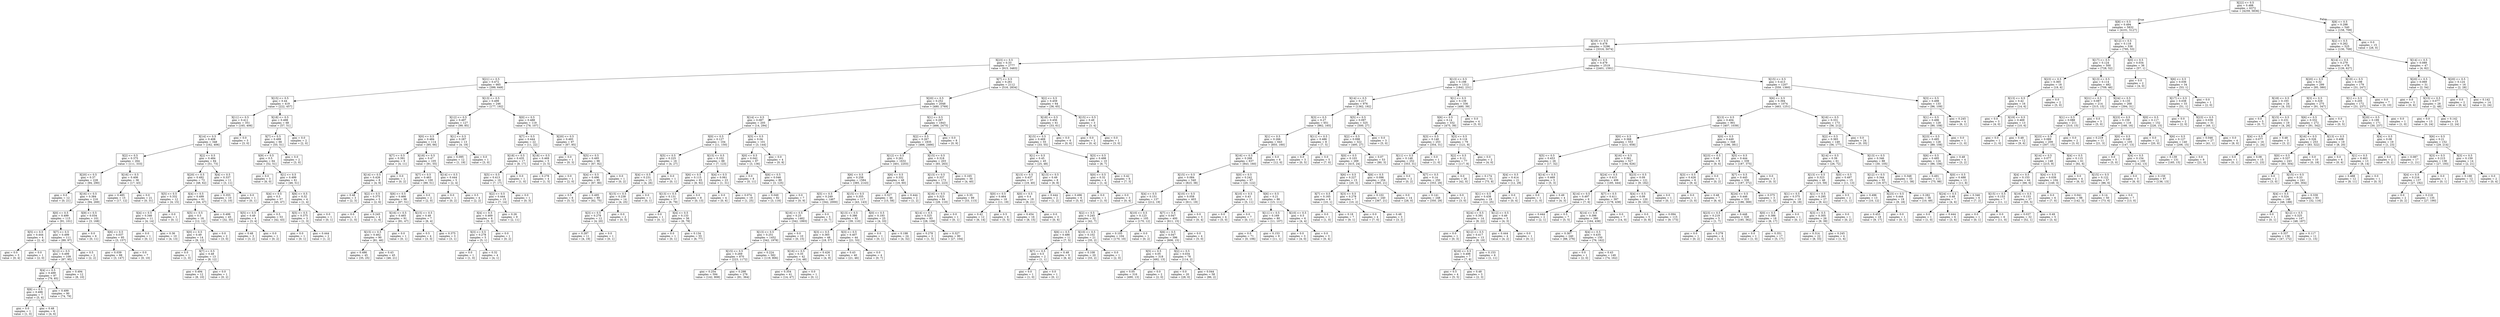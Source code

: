 digraph Tree {
node [shape=box] ;
0 [label="X[22] <= 0.5\ngini = 0.488\nsamples = 6372\nvalue = [4259, 5836]"] ;
1 [label="X[8] <= 0.5\ngini = 0.494\nsamples = 5832\nvalue = [4101, 5127]"] ;
0 -> 1 [labeldistance=2.5, labelangle=45, headlabel="True"] ;
2 [label="X[19] <= 0.5\ngini = 0.478\nsamples = 5296\nvalue = [3316, 5074]"] ;
1 -> 2 ;
3 [label="X[23] <= 0.5\ngini = 0.33\nsamples = 2777\nvalue = [915, 3483]"] ;
2 -> 3 ;
4 [label="X[21] <= 0.5\ngini = 0.472\nsamples = 665\nvalue = [399, 649]"] ;
3 -> 4 ;
5 [label="X[15] <= 0.5\ngini = 0.44\nsamples = 419\nvalue = [222, 457]"] ;
4 -> 5 ;
6 [label="X[11] <= 0.5\ngini = 0.411\nsamples = 351\nvalue = [165, 406]"] ;
5 -> 6 ;
7 [label="X[14] <= 0.5\ngini = 0.408\nsamples = 348\nvalue = [162, 406]"] ;
6 -> 7 ;
8 [label="X[2] <= 0.5\ngini = 0.375\nsamples = 264\nvalue = [111, 333]"] ;
7 -> 8 ;
9 [label="X[20] <= 0.5\ngini = 0.37\nsamples = 228\nvalue = [94, 290]"] ;
8 -> 9 ;
10 [label="gini = 0.0\nsamples = 12\nvalue = [0, 21]"] ;
9 -> 10 ;
11 [label="X[16] <= 0.5\ngini = 0.384\nsamples = 216\nvalue = [94, 269]"] ;
9 -> 11 ;
12 [label="X[0] <= 0.5\ngini = 0.499\nsamples = 115\nvalue = [91, 101]"] ;
11 -> 12 ;
13 [label="X[5] <= 0.5\ngini = 0.444\nsamples = 4\nvalue = [2, 4]"] ;
12 -> 13 ;
14 [label="gini = 0.0\nsamples = 3\nvalue = [0, 4]"] ;
13 -> 14 ;
15 [label="gini = 0.0\nsamples = 1\nvalue = [2, 0]"] ;
13 -> 15 ;
16 [label="X[7] <= 0.5\ngini = 0.499\nsamples = 111\nvalue = [89, 97]"] ;
12 -> 16 ;
17 [label="X[12] <= 0.5\ngini = 0.499\nsamples = 109\nvalue = [87, 95]"] ;
16 -> 17 ;
18 [label="X[4] <= 0.5\ngini = 0.499\nsamples = 97\nvalue = [79, 85]"] ;
17 -> 18 ;
19 [label="X[6] <= 0.5\ngini = 0.496\nsamples = 7\nvalue = [5, 6]"] ;
18 -> 19 ;
20 [label="gini = 0.0\nsamples = 1\nvalue = [1, 0]"] ;
19 -> 20 ;
21 [label="gini = 0.48\nsamples = 6\nvalue = [4, 6]"] ;
19 -> 21 ;
22 [label="gini = 0.499\nsamples = 90\nvalue = [74, 79]"] ;
18 -> 22 ;
23 [label="gini = 0.494\nsamples = 12\nvalue = [8, 10]"] ;
17 -> 23 ;
24 [label="gini = 0.5\nsamples = 2\nvalue = [2, 2]"] ;
16 -> 24 ;
25 [label="X[9] <= 0.5\ngini = 0.034\nsamples = 101\nvalue = [3, 168]"] ;
11 -> 25 ;
26 [label="gini = 0.0\nsamples = 6\nvalue = [0, 11]"] ;
25 -> 26 ;
27 [label="X[6] <= 0.5\ngini = 0.037\nsamples = 95\nvalue = [3, 157]"] ;
25 -> 27 ;
28 [label="gini = 0.039\nsamples = 88\nvalue = [3, 147]"] ;
27 -> 28 ;
29 [label="gini = 0.0\nsamples = 7\nvalue = [0, 10]"] ;
27 -> 29 ;
30 [label="X[16] <= 0.5\ngini = 0.406\nsamples = 36\nvalue = [17, 43]"] ;
8 -> 30 ;
31 [label="gini = 0.485\nsamples = 15\nvalue = [17, 12]"] ;
30 -> 31 ;
32 [label="gini = 0.0\nsamples = 21\nvalue = [0, 31]"] ;
30 -> 32 ;
33 [label="X[2] <= 0.5\ngini = 0.484\nsamples = 84\nvalue = [51, 73]"] ;
7 -> 33 ;
34 [label="X[20] <= 0.5\ngini = 0.492\nsamples = 73\nvalue = [48, 62]"] ;
33 -> 34 ;
35 [label="X[5] <= 0.5\ngini = 0.332\nsamples = 12\nvalue = [4, 15]"] ;
34 -> 35 ;
36 [label="X[4] <= 0.5\ngini = 0.346\nsamples = 11\nvalue = [4, 14]"] ;
35 -> 36 ;
37 [label="gini = 0.0\nsamples = 1\nvalue = [0, 1]"] ;
36 -> 37 ;
38 [label="gini = 0.36\nsamples = 10\nvalue = [4, 13]"] ;
36 -> 38 ;
39 [label="gini = 0.0\nsamples = 1\nvalue = [0, 1]"] ;
35 -> 39 ;
40 [label="X[4] <= 0.5\ngini = 0.499\nsamples = 61\nvalue = [44, 47]"] ;
34 -> 40 ;
41 [label="X[5] <= 0.5\ngini = 0.5\nsamples = 16\nvalue = [12, 12]"] ;
40 -> 41 ;
42 [label="X[0] <= 0.5\ngini = 0.49\nsamples = 14\nvalue = [9, 12]"] ;
41 -> 42 ;
43 [label="gini = 0.0\nsamples = 1\nvalue = [1, 0]"] ;
42 -> 43 ;
44 [label="X[7] <= 0.5\ngini = 0.48\nsamples = 13\nvalue = [8, 12]"] ;
42 -> 44 ;
45 [label="gini = 0.494\nsamples = 12\nvalue = [8, 10]"] ;
44 -> 45 ;
46 [label="gini = 0.0\nsamples = 1\nvalue = [0, 2]"] ;
44 -> 46 ;
47 [label="gini = 0.0\nsamples = 2\nvalue = [3, 0]"] ;
41 -> 47 ;
48 [label="gini = 0.499\nsamples = 45\nvalue = [32, 35]"] ;
40 -> 48 ;
49 [label="X[4] <= 0.5\ngini = 0.337\nsamples = 11\nvalue = [3, 11]"] ;
33 -> 49 ;
50 [label="gini = 0.355\nsamples = 10\nvalue = [3, 10]"] ;
49 -> 50 ;
51 [label="gini = 0.0\nsamples = 1\nvalue = [0, 1]"] ;
49 -> 51 ;
52 [label="gini = 0.0\nsamples = 3\nvalue = [3, 0]"] ;
6 -> 52 ;
53 [label="X[18] <= 0.5\ngini = 0.498\nsamples = 68\nvalue = [57, 51]"] ;
5 -> 53 ;
54 [label="X[7] <= 0.5\ngini = 0.499\nsamples = 66\nvalue = [55, 51]"] ;
53 -> 54 ;
55 [label="X[9] <= 0.5\ngini = 0.5\nsamples = 64\nvalue = [52, 51]"] ;
54 -> 55 ;
56 [label="gini = 0.0\nsamples = 3\nvalue = [6, 0]"] ;
55 -> 56 ;
57 [label="X[1] <= 0.5\ngini = 0.499\nsamples = 61\nvalue = [46, 51]"] ;
55 -> 57 ;
58 [label="X[4] <= 0.5\ngini = 0.5\nsamples = 57\nvalue = [45, 47]"] ;
57 -> 58 ;
59 [label="X[5] <= 0.5\ngini = 0.49\nsamples = 4\nvalue = [3, 4]"] ;
58 -> 59 ;
60 [label="gini = 0.48\nsamples = 3\nvalue = [3, 2]"] ;
59 -> 60 ;
61 [label="gini = 0.0\nsamples = 1\nvalue = [0, 2]"] ;
59 -> 61 ;
62 [label="gini = 0.5\nsamples = 53\nvalue = [42, 43]"] ;
58 -> 62 ;
63 [label="X[6] <= 0.5\ngini = 0.32\nsamples = 4\nvalue = [1, 4]"] ;
57 -> 63 ;
64 [label="X[5] <= 0.5\ngini = 0.375\nsamples = 3\nvalue = [1, 3]"] ;
63 -> 64 ;
65 [label="gini = 0.0\nsamples = 1\nvalue = [0, 1]"] ;
64 -> 65 ;
66 [label="gini = 0.444\nsamples = 2\nvalue = [1, 2]"] ;
64 -> 66 ;
67 [label="gini = 0.0\nsamples = 1\nvalue = [0, 1]"] ;
63 -> 67 ;
68 [label="gini = 0.0\nsamples = 2\nvalue = [3, 0]"] ;
54 -> 68 ;
69 [label="gini = 0.0\nsamples = 2\nvalue = [2, 0]"] ;
53 -> 69 ;
70 [label="X[13] <= 0.5\ngini = 0.499\nsamples = 246\nvalue = [177, 192]"] ;
4 -> 70 ;
71 [label="X[12] <= 0.5\ngini = 0.497\nsamples = 127\nvalue = [99, 85]"] ;
70 -> 71 ;
72 [label="X[0] <= 0.5\ngini = 0.484\nsamples = 114\nvalue = [95, 66]"] ;
71 -> 72 ;
73 [label="X[7] <= 0.5\ngini = 0.391\nsamples = 9\nvalue = [4, 11]"] ;
72 -> 73 ;
74 [label="X[14] <= 0.5\ngini = 0.426\nsamples = 8\nvalue = [4, 9]"] ;
73 -> 74 ;
75 [label="gini = 0.48\nsamples = 3\nvalue = [2, 3]"] ;
74 -> 75 ;
76 [label="X[2] <= 0.5\ngini = 0.375\nsamples = 5\nvalue = [2, 6]"] ;
74 -> 76 ;
77 [label="gini = 0.0\nsamples = 1\nvalue = [1, 0]"] ;
76 -> 77 ;
78 [label="gini = 0.245\nsamples = 4\nvalue = [1, 6]"] ;
76 -> 78 ;
79 [label="gini = 0.0\nsamples = 1\nvalue = [0, 2]"] ;
73 -> 79 ;
80 [label="X[18] <= 0.5\ngini = 0.47\nsamples = 105\nvalue = [91, 55]"] ;
72 -> 80 ;
81 [label="X[7] <= 0.5\ngini = 0.463\nsamples = 100\nvalue = [89, 51]"] ;
80 -> 81 ;
82 [label="X[6] <= 0.5\ngini = 0.466\nsamples = 98\nvalue = [87, 51]"] ;
81 -> 82 ;
83 [label="X[16] <= 0.5\ngini = 0.465\nsamples = 91\nvalue = [81, 47]"] ;
82 -> 83 ;
84 [label="X[15] <= 0.5\ngini = 0.462\nsamples = 90\nvalue = [81, 46]"] ;
83 -> 84 ;
85 [label="gini = 0.486\nsamples = 45\nvalue = [35, 25]"] ;
84 -> 85 ;
86 [label="gini = 0.43\nsamples = 45\nvalue = [46, 21]"] ;
84 -> 86 ;
87 [label="gini = 0.0\nsamples = 1\nvalue = [0, 1]"] ;
83 -> 87 ;
88 [label="X[15] <= 0.5\ngini = 0.48\nsamples = 7\nvalue = [6, 4]"] ;
82 -> 88 ;
89 [label="gini = 0.5\nsamples = 4\nvalue = [3, 3]"] ;
88 -> 89 ;
90 [label="gini = 0.375\nsamples = 3\nvalue = [3, 1]"] ;
88 -> 90 ;
91 [label="gini = 0.0\nsamples = 2\nvalue = [2, 0]"] ;
81 -> 91 ;
92 [label="X[14] <= 0.5\ngini = 0.444\nsamples = 5\nvalue = [2, 4]"] ;
80 -> 92 ;
93 [label="gini = 0.0\nsamples = 1\nvalue = [0, 2]"] ;
92 -> 93 ;
94 [label="gini = 0.5\nsamples = 4\nvalue = [2, 2]"] ;
92 -> 94 ;
95 [label="X[1] <= 0.5\ngini = 0.287\nsamples = 13\nvalue = [4, 19]"] ;
71 -> 95 ;
96 [label="gini = 0.095\nsamples = 12\nvalue = [1, 19]"] ;
95 -> 96 ;
97 [label="gini = 0.0\nsamples = 1\nvalue = [3, 0]"] ;
95 -> 97 ;
98 [label="X[0] <= 0.5\ngini = 0.488\nsamples = 119\nvalue = [78, 107]"] ;
70 -> 98 ;
99 [label="X[7] <= 0.5\ngini = 0.444\nsamples = 22\nvalue = [11, 22]"] ;
98 -> 99 ;
100 [label="X[18] <= 0.5\ngini = 0.435\nsamples = 17\nvalue = [8, 17]"] ;
99 -> 100 ;
101 [label="X[5] <= 0.5\ngini = 0.413\nsamples = 16\nvalue = [7, 17]"] ;
100 -> 101 ;
102 [label="X[2] <= 0.5\ngini = 0.444\nsamples = 15\nvalue = [7, 14]"] ;
101 -> 102 ;
103 [label="X[4] <= 0.5\ngini = 0.469\nsamples = 6\nvalue = [5, 3]"] ;
102 -> 103 ;
104 [label="X[3] <= 0.5\ngini = 0.278\nsamples = 5\nvalue = [5, 1]"] ;
103 -> 104 ;
105 [label="gini = 0.0\nsamples = 1\nvalue = [1, 0]"] ;
104 -> 105 ;
106 [label="gini = 0.32\nsamples = 4\nvalue = [4, 1]"] ;
104 -> 106 ;
107 [label="gini = 0.0\nsamples = 1\nvalue = [0, 2]"] ;
103 -> 107 ;
108 [label="gini = 0.26\nsamples = 9\nvalue = [2, 11]"] ;
102 -> 108 ;
109 [label="gini = 0.0\nsamples = 1\nvalue = [0, 3]"] ;
101 -> 109 ;
110 [label="gini = 0.0\nsamples = 1\nvalue = [1, 0]"] ;
100 -> 110 ;
111 [label="X[18] <= 0.5\ngini = 0.469\nsamples = 5\nvalue = [3, 5]"] ;
99 -> 111 ;
112 [label="gini = 0.278\nsamples = 4\nvalue = [1, 5]"] ;
111 -> 112 ;
113 [label="gini = 0.0\nsamples = 1\nvalue = [2, 0]"] ;
111 -> 113 ;
114 [label="X[20] <= 0.5\ngini = 0.493\nsamples = 97\nvalue = [67, 85]"] ;
98 -> 114 ;
115 [label="gini = 0.0\nsamples = 1\nvalue = [0, 3]"] ;
114 -> 115 ;
116 [label="X[5] <= 0.5\ngini = 0.495\nsamples = 96\nvalue = [67, 82]"] ;
114 -> 116 ;
117 [label="X[4] <= 0.5\ngini = 0.496\nsamples = 95\nvalue = [67, 80]"] ;
116 -> 117 ;
118 [label="gini = 0.5\nsamples = 6\nvalue = [5, 5]"] ;
117 -> 118 ;
119 [label="gini = 0.495\nsamples = 89\nvalue = [62, 75]"] ;
117 -> 119 ;
120 [label="gini = 0.0\nsamples = 1\nvalue = [0, 2]"] ;
116 -> 120 ;
121 [label="X[7] <= 0.5\ngini = 0.261\nsamples = 2112\nvalue = [516, 2834]"] ;
3 -> 121 ;
122 [label="X[20] <= 0.5\ngini = 0.252\nsamples = 2048\nvalue = [480, 2769]"] ;
121 -> 122 ;
123 [label="X[14] <= 0.5\ngini = 0.087\nsamples = 205\nvalue = [14, 294]"] ;
122 -> 123 ;
124 [label="X[0] <= 0.5\ngini = 0.127\nsamples = 104\nvalue = [11, 150]"] ;
123 -> 124 ;
125 [label="X[5] <= 0.5\ngini = 0.225\nsamples = 16\nvalue = [4, 27]"] ;
124 -> 125 ;
126 [label="X[4] <= 0.5\ngini = 0.231\nsamples = 15\nvalue = [4, 26]"] ;
125 -> 126 ;
127 [label="X[15] <= 0.5\ngini = 0.238\nsamples = 14\nvalue = [4, 25]"] ;
126 -> 127 ;
128 [label="X[3] <= 0.5\ngini = 0.278\nsamples = 12\nvalue = [4, 20]"] ;
127 -> 128 ;
129 [label="gini = 0.287\nsamples = 11\nvalue = [4, 19]"] ;
128 -> 129 ;
130 [label="gini = 0.0\nsamples = 1\nvalue = [0, 1]"] ;
128 -> 130 ;
131 [label="gini = 0.0\nsamples = 2\nvalue = [0, 5]"] ;
127 -> 131 ;
132 [label="gini = 0.0\nsamples = 1\nvalue = [0, 1]"] ;
126 -> 132 ;
133 [label="gini = 0.0\nsamples = 1\nvalue = [0, 1]"] ;
125 -> 133 ;
134 [label="X[15] <= 0.5\ngini = 0.102\nsamples = 88\nvalue = [7, 123]"] ;
124 -> 134 ;
135 [label="X[6] <= 0.5\ngini = 0.115\nsamples = 65\nvalue = [6, 92]"] ;
134 -> 135 ;
136 [label="X[13] <= 0.5\ngini = 0.131\nsamples = 57\nvalue = [6, 79]"] ;
135 -> 136 ;
137 [label="gini = 0.0\nsamples = 1\nvalue = [0, 1]"] ;
136 -> 137 ;
138 [label="X[4] <= 0.5\ngini = 0.133\nsamples = 56\nvalue = [6, 78]"] ;
136 -> 138 ;
139 [label="gini = 0.0\nsamples = 1\nvalue = [0, 1]"] ;
138 -> 139 ;
140 [label="gini = 0.134\nsamples = 55\nvalue = [6, 77]"] ;
138 -> 140 ;
141 [label="gini = 0.0\nsamples = 8\nvalue = [0, 13]"] ;
135 -> 141 ;
142 [label="X[4] <= 0.5\ngini = 0.061\nsamples = 23\nvalue = [1, 31]"] ;
134 -> 142 ;
143 [label="gini = 0.0\nsamples = 4\nvalue = [0, 6]"] ;
142 -> 143 ;
144 [label="gini = 0.074\nsamples = 19\nvalue = [1, 25]"] ;
142 -> 144 ;
145 [label="X[5] <= 0.5\ngini = 0.04\nsamples = 101\nvalue = [3, 144]"] ;
123 -> 145 ;
146 [label="X[0] <= 0.5\ngini = 0.042\nsamples = 97\nvalue = [3, 136]"] ;
145 -> 146 ;
147 [label="gini = 0.0\nsamples = 8\nvalue = [0, 11]"] ;
146 -> 147 ;
148 [label="X[6] <= 0.5\ngini = 0.046\nsamples = 89\nvalue = [3, 125]"] ;
146 -> 148 ;
149 [label="gini = 0.049\nsamples = 82\nvalue = [3, 116]"] ;
148 -> 149 ;
150 [label="gini = 0.0\nsamples = 7\nvalue = [0, 9]"] ;
148 -> 150 ;
151 [label="gini = 0.0\nsamples = 4\nvalue = [0, 8]"] ;
145 -> 151 ;
152 [label="X[1] <= 0.5\ngini = 0.267\nsamples = 1843\nvalue = [466, 2475]"] ;
122 -> 152 ;
153 [label="X[2] <= 0.5\ngini = 0.267\nsamples = 1835\nvalue = [466, 2466]"] ;
152 -> 153 ;
154 [label="X[12] <= 0.5\ngini = 0.261\nsamples = 1632\nvalue = [401, 2203]"] ;
153 -> 154 ;
155 [label="X[6] <= 0.5\ngini = 0.258\nsamples = 1584\nvalue = [385, 2143]"] ;
154 -> 155 ;
156 [label="X[5] <= 0.5\ngini = 0.249\nsamples = 1467\nvalue = [342, 2000]"] ;
155 -> 156 ;
157 [label="X[16] <= 0.5\ngini = 0.25\nsamples = 1462\nvalue = [342, 1993]"] ;
156 -> 157 ;
158 [label="X[13] <= 0.5\ngini = 0.251\nsamples = 1452\nvalue = [342, 1978]"] ;
157 -> 158 ;
159 [label="X[15] <= 0.5\ngini = 0.269\nsamples = 870\nvalue = [223, 1172]"] ;
158 -> 159 ;
160 [label="gini = 0.254\nsamples = 594\nvalue = [142, 808]"] ;
159 -> 160 ;
161 [label="gini = 0.298\nsamples = 276\nvalue = [81, 364]"] ;
159 -> 161 ;
162 [label="gini = 0.224\nsamples = 582\nvalue = [119, 806]"] ;
158 -> 162 ;
163 [label="gini = 0.0\nsamples = 10\nvalue = [0, 15]"] ;
157 -> 163 ;
164 [label="gini = 0.0\nsamples = 5\nvalue = [0, 7]"] ;
156 -> 164 ;
165 [label="X[15] <= 0.5\ngini = 0.355\nsamples = 117\nvalue = [43, 143]"] ;
155 -> 165 ;
166 [label="X[13] <= 0.5\ngini = 0.386\nsamples = 92\nvalue = [39, 110]"] ;
165 -> 166 ;
167 [label="X[3] <= 0.5\ngini = 0.365\nsamples = 48\nvalue = [18, 57]"] ;
166 -> 167 ;
168 [label="X[16] <= 0.5\ngini = 0.35\nsamples = 42\nvalue = [14, 48]"] ;
167 -> 168 ;
169 [label="gini = 0.354\nsamples = 41\nvalue = [14, 47]"] ;
168 -> 169 ;
170 [label="gini = 0.0\nsamples = 1\nvalue = [0, 1]"] ;
168 -> 170 ;
171 [label="gini = 0.426\nsamples = 6\nvalue = [4, 9]"] ;
167 -> 171 ;
172 [label="X[3] <= 0.5\ngini = 0.407\nsamples = 44\nvalue = [21, 53]"] ;
166 -> 172 ;
173 [label="gini = 0.43\nsamples = 40\nvalue = [21, 46]"] ;
172 -> 173 ;
174 [label="gini = 0.0\nsamples = 4\nvalue = [0, 7]"] ;
172 -> 174 ;
175 [label="X[0] <= 0.5\ngini = 0.193\nsamples = 25\nvalue = [4, 33]"] ;
165 -> 175 ;
176 [label="gini = 0.0\nsamples = 1\nvalue = [0, 1]"] ;
175 -> 176 ;
177 [label="gini = 0.198\nsamples = 24\nvalue = [4, 32]"] ;
175 -> 177 ;
178 [label="X[6] <= 0.5\ngini = 0.332\nsamples = 48\nvalue = [16, 60]"] ;
154 -> 178 ;
179 [label="gini = 0.327\nsamples = 46\nvalue = [15, 58]"] ;
178 -> 179 ;
180 [label="gini = 0.444\nsamples = 2\nvalue = [1, 2]"] ;
178 -> 180 ;
181 [label="X[15] <= 0.5\ngini = 0.318\nsamples = 203\nvalue = [65, 263]"] ;
153 -> 181 ;
182 [label="X[13] <= 0.5\ngini = 0.337\nsamples = 173\nvalue = [61, 223]"] ;
181 -> 182 ;
183 [label="X[16] <= 0.5\ngini = 0.323\nsamples = 84\nvalue = [28, 110]"] ;
182 -> 183 ;
184 [label="X[14] <= 0.5\ngini = 0.325\nsamples = 83\nvalue = [28, 109]"] ;
183 -> 184 ;
185 [label="gini = 0.278\nsamples = 3\nvalue = [1, 5]"] ;
184 -> 185 ;
186 [label="gini = 0.327\nsamples = 80\nvalue = [27, 104]"] ;
184 -> 186 ;
187 [label="gini = 0.0\nsamples = 1\nvalue = [0, 1]"] ;
183 -> 187 ;
188 [label="gini = 0.35\nsamples = 89\nvalue = [33, 113]"] ;
182 -> 188 ;
189 [label="gini = 0.165\nsamples = 30\nvalue = [4, 40]"] ;
181 -> 189 ;
190 [label="gini = 0.0\nsamples = 8\nvalue = [0, 9]"] ;
152 -> 190 ;
191 [label="X[2] <= 0.5\ngini = 0.459\nsamples = 64\nvalue = [36, 65]"] ;
121 -> 191 ;
192 [label="X[18] <= 0.5\ngini = 0.456\nsamples = 61\nvalue = [33, 61]"] ;
191 -> 192 ;
193 [label="X[15] <= 0.5\ngini = 0.469\nsamples = 55\nvalue = [33, 55]"] ;
192 -> 193 ;
194 [label="X[1] <= 0.5\ngini = 0.45\nsamples = 45\nvalue = [25, 48]"] ;
193 -> 194 ;
195 [label="X[13] <= 0.5\ngini = 0.437\nsamples = 37\nvalue = [19, 40]"] ;
194 -> 195 ;
196 [label="X[0] <= 0.5\ngini = 0.464\nsamples = 18\nvalue = [11, 19]"] ;
195 -> 196 ;
197 [label="gini = 0.42\nsamples = 12\nvalue = [6, 14]"] ;
196 -> 197 ;
198 [label="gini = 0.5\nsamples = 6\nvalue = [5, 5]"] ;
196 -> 198 ;
199 [label="X[0] <= 0.5\ngini = 0.4\nsamples = 19\nvalue = [8, 21]"] ;
195 -> 199 ;
200 [label="gini = 0.454\nsamples = 16\nvalue = [8, 15]"] ;
199 -> 200 ;
201 [label="gini = 0.0\nsamples = 3\nvalue = [0, 6]"] ;
199 -> 201 ;
202 [label="X[13] <= 0.5\ngini = 0.49\nsamples = 8\nvalue = [6, 8]"] ;
194 -> 202 ;
203 [label="gini = 0.444\nsamples = 2\nvalue = [1, 2]"] ;
202 -> 203 ;
204 [label="gini = 0.496\nsamples = 6\nvalue = [5, 6]"] ;
202 -> 204 ;
205 [label="X[3] <= 0.5\ngini = 0.498\nsamples = 10\nvalue = [8, 7]"] ;
193 -> 205 ;
206 [label="X[0] <= 0.5\ngini = 0.32\nsamples = 4\nvalue = [1, 4]"] ;
205 -> 206 ;
207 [label="gini = 0.0\nsamples = 1\nvalue = [1, 0]"] ;
206 -> 207 ;
208 [label="gini = 0.0\nsamples = 3\nvalue = [0, 4]"] ;
206 -> 208 ;
209 [label="gini = 0.42\nsamples = 6\nvalue = [7, 3]"] ;
205 -> 209 ;
210 [label="gini = 0.0\nsamples = 6\nvalue = [0, 6]"] ;
192 -> 210 ;
211 [label="X[15] <= 0.5\ngini = 0.49\nsamples = 3\nvalue = [3, 4]"] ;
191 -> 211 ;
212 [label="gini = 0.0\nsamples = 2\nvalue = [0, 4]"] ;
211 -> 212 ;
213 [label="gini = 0.0\nsamples = 1\nvalue = [3, 0]"] ;
211 -> 213 ;
214 [label="X[9] <= 0.5\ngini = 0.479\nsamples = 2519\nvalue = [2401, 1591]"] ;
2 -> 214 ;
215 [label="X[13] <= 0.5\ngini = 0.198\nsamples = 1312\nvalue = [1842, 231]"] ;
214 -> 215 ;
216 [label="X[14] <= 0.5\ngini = 0.217\nsamples = 976\nvalue = [1362, 192]"] ;
215 -> 216 ;
217 [label="X[3] <= 0.5\ngini = 0.27\nsamples = 651\nvalue = [862, 165]"] ;
216 -> 217 ;
218 [label="X[1] <= 0.5\ngini = 0.266\nsamples = 643\nvalue = [855, 160]"] ;
217 -> 218 ;
219 [label="X[16] <= 0.5\ngini = 0.268\nsamples = 637\nvalue = [843, 160]"] ;
218 -> 219 ;
220 [label="X[15] <= 0.5\ngini = 0.084\nsamples = 540\nvalue = [823, 38]"] ;
219 -> 220 ;
221 [label="X[4] <= 0.5\ngini = 0.151\nsamples = 137\nvalue = [212, 19]"] ;
220 -> 221 ;
222 [label="X[2] <= 0.5\ngini = 0.245\nsamples = 32\nvalue = [42, 7]"] ;
221 -> 222 ;
223 [label="X[6] <= 0.5\ngini = 0.486\nsamples = 11\nvalue = [7, 5]"] ;
222 -> 223 ;
224 [label="X[7] <= 0.5\ngini = 0.5\nsamples = 2\nvalue = [1, 1]"] ;
223 -> 224 ;
225 [label="gini = 0.0\nsamples = 1\nvalue = [1, 0]"] ;
224 -> 225 ;
226 [label="gini = 0.0\nsamples = 1\nvalue = [0, 1]"] ;
224 -> 226 ;
227 [label="gini = 0.48\nsamples = 9\nvalue = [6, 4]"] ;
223 -> 227 ;
228 [label="X[10] <= 0.5\ngini = 0.102\nsamples = 21\nvalue = [35, 2]"] ;
222 -> 228 ;
229 [label="gini = 0.108\nsamples = 20\nvalue = [33, 2]"] ;
228 -> 229 ;
230 [label="gini = 0.0\nsamples = 1\nvalue = [2, 0]"] ;
228 -> 230 ;
231 [label="X[10] <= 0.5\ngini = 0.123\nsamples = 105\nvalue = [170, 12]"] ;
221 -> 231 ;
232 [label="gini = 0.105\nsamples = 104\nvalue = [170, 10]"] ;
231 -> 232 ;
233 [label="gini = 0.0\nsamples = 1\nvalue = [0, 2]"] ;
231 -> 233 ;
234 [label="X[10] <= 0.5\ngini = 0.058\nsamples = 403\nvalue = [611, 19]"] ;
220 -> 234 ;
235 [label="X[7] <= 0.5\ngini = 0.047\nsamples = 400\nvalue = [611, 15]"] ;
234 -> 235 ;
236 [label="X[6] <= 0.5\ngini = 0.047\nsamples = 396\nvalue = [606, 15]"] ;
235 -> 236 ;
237 [label="X[5] <= 0.5\ngini = 0.05\nsamples = 318\nvalue = [492, 13]"] ;
236 -> 237 ;
238 [label="gini = 0.05\nsamples = 316\nvalue = [490, 13]"] ;
237 -> 238 ;
239 [label="gini = 0.0\nsamples = 2\nvalue = [2, 0]"] ;
237 -> 239 ;
240 [label="X[2] <= 0.5\ngini = 0.034\nsamples = 78\nvalue = [114, 2]"] ;
236 -> 240 ;
241 [label="gini = 0.0\nsamples = 20\nvalue = [28, 0]"] ;
240 -> 241 ;
242 [label="gini = 0.044\nsamples = 58\nvalue = [86, 2]"] ;
240 -> 242 ;
243 [label="gini = 0.0\nsamples = 4\nvalue = [5, 0]"] ;
235 -> 243 ;
244 [label="gini = 0.0\nsamples = 3\nvalue = [0, 4]"] ;
234 -> 244 ;
245 [label="X[0] <= 0.5\ngini = 0.242\nsamples = 97\nvalue = [20, 122]"] ;
219 -> 245 ;
246 [label="X[10] <= 0.5\ngini = 0.43\nsamples = 11\nvalue = [5, 11]"] ;
245 -> 246 ;
247 [label="gini = 0.0\nsamples = 4\nvalue = [5, 0]"] ;
246 -> 247 ;
248 [label="gini = 0.0\nsamples = 7\nvalue = [0, 11]"] ;
246 -> 248 ;
249 [label="X[6] <= 0.5\ngini = 0.21\nsamples = 86\nvalue = [15, 111]"] ;
245 -> 249 ;
250 [label="X[11] <= 0.5\ngini = 0.169\nsamples = 80\nvalue = [11, 107]"] ;
249 -> 250 ;
251 [label="gini = 0.0\nsamples = 71\nvalue = [0, 106]"] ;
250 -> 251 ;
252 [label="gini = 0.153\nsamples = 9\nvalue = [11, 1]"] ;
250 -> 252 ;
253 [label="X[10] <= 0.5\ngini = 0.5\nsamples = 6\nvalue = [4, 4]"] ;
249 -> 253 ;
254 [label="gini = 0.0\nsamples = 3\nvalue = [4, 0]"] ;
253 -> 254 ;
255 [label="gini = 0.0\nsamples = 3\nvalue = [0, 4]"] ;
253 -> 255 ;
256 [label="gini = 0.0\nsamples = 6\nvalue = [12, 0]"] ;
218 -> 256 ;
257 [label="X[11] <= 0.5\ngini = 0.486\nsamples = 8\nvalue = [7, 5]"] ;
217 -> 257 ;
258 [label="gini = 0.0\nsamples = 3\nvalue = [0, 5]"] ;
257 -> 258 ;
259 [label="gini = 0.0\nsamples = 5\nvalue = [7, 0]"] ;
257 -> 259 ;
260 [label="X[5] <= 0.5\ngini = 0.097\nsamples = 325\nvalue = [500, 27]"] ;
216 -> 260 ;
261 [label="X[2] <= 0.5\ngini = 0.098\nsamples = 322\nvalue = [495, 27]"] ;
260 -> 261 ;
262 [label="X[0] <= 0.5\ngini = 0.103\nsamples = 269\nvalue = [415, 24]"] ;
261 -> 262 ;
263 [label="X[6] <= 0.5\ngini = 0.227\nsamples = 15\nvalue = [20, 3]"] ;
262 -> 263 ;
264 [label="X[7] <= 0.5\ngini = 0.165\nsamples = 8\nvalue = [10, 1]"] ;
263 -> 264 ;
265 [label="gini = 0.0\nsamples = 1\nvalue = [1, 0]"] ;
264 -> 265 ;
266 [label="gini = 0.18\nsamples = 7\nvalue = [9, 1]"] ;
264 -> 266 ;
267 [label="X[3] <= 0.5\ngini = 0.278\nsamples = 7\nvalue = [10, 2]"] ;
263 -> 267 ;
268 [label="gini = 0.0\nsamples = 4\nvalue = [7, 0]"] ;
267 -> 268 ;
269 [label="gini = 0.48\nsamples = 3\nvalue = [3, 2]"] ;
267 -> 269 ;
270 [label="X[6] <= 0.5\ngini = 0.096\nsamples = 254\nvalue = [395, 21]"] ;
262 -> 270 ;
271 [label="gini = 0.102\nsamples = 240\nvalue = [367, 21]"] ;
270 -> 271 ;
272 [label="gini = 0.0\nsamples = 14\nvalue = [28, 0]"] ;
270 -> 272 ;
273 [label="gini = 0.07\nsamples = 53\nvalue = [80, 3]"] ;
261 -> 273 ;
274 [label="gini = 0.0\nsamples = 3\nvalue = [5, 0]"] ;
260 -> 274 ;
275 [label="X[1] <= 0.5\ngini = 0.139\nsamples = 336\nvalue = [480, 39]"] ;
215 -> 275 ;
276 [label="X[6] <= 0.5\ngini = 0.14\nsamples = 332\nvalue = [475, 39]"] ;
275 -> 276 ;
277 [label="X[3] <= 0.5\ngini = 0.148\nsamples = 253\nvalue = [354, 31]"] ;
276 -> 277 ;
278 [label="X[11] <= 0.5\ngini = 0.148\nsamples = 252\nvalue = [353, 31]"] ;
277 -> 278 ;
279 [label="gini = 0.0\nsamples = 2\nvalue = [0, 2]"] ;
278 -> 279 ;
280 [label="X[7] <= 0.5\ngini = 0.14\nsamples = 250\nvalue = [353, 29]"] ;
278 -> 280 ;
281 [label="gini = 0.141\nsamples = 248\nvalue = [350, 29]"] ;
280 -> 281 ;
282 [label="gini = 0.0\nsamples = 2\nvalue = [3, 0]"] ;
280 -> 282 ;
283 [label="gini = 0.0\nsamples = 1\nvalue = [1, 0]"] ;
277 -> 283 ;
284 [label="X[3] <= 0.5\ngini = 0.116\nsamples = 79\nvalue = [121, 8]"] ;
276 -> 284 ;
285 [label="X[2] <= 0.5\ngini = 0.12\nsamples = 77\nvalue = [117, 8]"] ;
284 -> 285 ;
286 [label="gini = 0.0\nsamples = 26\nvalue = [42, 0]"] ;
285 -> 286 ;
287 [label="gini = 0.174\nsamples = 51\nvalue = [75, 8]"] ;
285 -> 287 ;
288 [label="gini = 0.0\nsamples = 2\nvalue = [4, 0]"] ;
284 -> 288 ;
289 [label="gini = 0.0\nsamples = 4\nvalue = [5, 0]"] ;
275 -> 289 ;
290 [label="X[15] <= 0.5\ngini = 0.413\nsamples = 1207\nvalue = [559, 1360]"] ;
214 -> 290 ;
291 [label="X[6] <= 0.5\ngini = 0.394\nsamples = 1074\nvalue = [463, 1251]"] ;
290 -> 291 ;
292 [label="X[13] <= 0.5\ngini = 0.404\nsamples = 901\nvalue = [407, 1039]"] ;
291 -> 292 ;
293 [label="X[0] <= 0.5\ngini = 0.368\nsamples = 553\nvalue = [211, 658]"] ;
292 -> 293 ;
294 [label="X[5] <= 0.5\ngini = 0.453\nsamples = 26\nvalue = [17, 32]"] ;
293 -> 294 ;
295 [label="X[4] <= 0.5\ngini = 0.414\nsamples = 21\nvalue = [12, 29]"] ;
294 -> 295 ;
296 [label="X[1] <= 0.5\ngini = 0.438\nsamples = 19\nvalue = [12, 25]"] ;
295 -> 296 ;
297 [label="X[24] <= 0.5\ngini = 0.391\nsamples = 14\nvalue = [8, 22]"] ;
296 -> 297 ;
298 [label="gini = 0.0\nsamples = 1\nvalue = [0, 3]"] ;
297 -> 298 ;
299 [label="X[12] <= 0.5\ngini = 0.417\nsamples = 13\nvalue = [8, 19]"] ;
297 -> 299 ;
300 [label="X[16] <= 0.5\ngini = 0.498\nsamples = 7\nvalue = [7, 8]"] ;
299 -> 300 ;
301 [label="gini = 0.5\nsamples = 4\nvalue = [5, 5]"] ;
300 -> 301 ;
302 [label="gini = 0.48\nsamples = 3\nvalue = [2, 3]"] ;
300 -> 302 ;
303 [label="gini = 0.153\nsamples = 6\nvalue = [1, 11]"] ;
299 -> 303 ;
304 [label="X[12] <= 0.5\ngini = 0.49\nsamples = 5\nvalue = [4, 3]"] ;
296 -> 304 ;
305 [label="gini = 0.444\nsamples = 4\nvalue = [4, 2]"] ;
304 -> 305 ;
306 [label="gini = 0.0\nsamples = 1\nvalue = [0, 1]"] ;
304 -> 306 ;
307 [label="gini = 0.0\nsamples = 2\nvalue = [0, 4]"] ;
295 -> 307 ;
308 [label="X[14] <= 0.5\ngini = 0.469\nsamples = 5\nvalue = [5, 3]"] ;
294 -> 308 ;
309 [label="gini = 0.0\nsamples = 1\nvalue = [1, 0]"] ;
308 -> 309 ;
310 [label="gini = 0.49\nsamples = 4\nvalue = [4, 3]"] ;
308 -> 310 ;
311 [label="X[16] <= 0.5\ngini = 0.361\nsamples = 527\nvalue = [194, 626]"] ;
293 -> 311 ;
312 [label="X[24] <= 0.5\ngini = 0.415\nsamples = 406\nvalue = [185, 444]"] ;
311 -> 312 ;
313 [label="X[14] <= 0.5\ngini = 0.497\nsamples = 9\nvalue = [7, 6]"] ;
312 -> 313 ;
314 [label="gini = 0.444\nsamples = 2\nvalue = [2, 1]"] ;
313 -> 314 ;
315 [label="gini = 0.5\nsamples = 7\nvalue = [5, 5]"] ;
313 -> 315 ;
316 [label="X[7] <= 0.5\ngini = 0.411\nsamples = 397\nvalue = [178, 438]"] ;
312 -> 316 ;
317 [label="X[14] <= 0.5\ngini = 0.396\nsamples = 390\nvalue = [164, 438]"] ;
316 -> 317 ;
318 [label="gini = 0.367\nsamples = 240\nvalue = [88, 276]"] ;
317 -> 318 ;
319 [label="X[4] <= 0.5\ngini = 0.435\nsamples = 150\nvalue = [76, 162]"] ;
317 -> 319 ;
320 [label="gini = 0.0\nsamples = 1\nvalue = [2, 0]"] ;
319 -> 320 ;
321 [label="gini = 0.43\nsamples = 149\nvalue = [74, 162]"] ;
319 -> 321 ;
322 [label="gini = 0.0\nsamples = 7\nvalue = [14, 0]"] ;
316 -> 322 ;
323 [label="X[23] <= 0.5\ngini = 0.09\nsamples = 121\nvalue = [9, 182]"] ;
311 -> 323 ;
324 [label="X[4] <= 0.5\ngini = 0.09\nsamples = 120\nvalue = [9, 181]"] ;
323 -> 324 ;
325 [label="gini = 0.0\nsamples = 5\nvalue = [0, 8]"] ;
324 -> 325 ;
326 [label="gini = 0.094\nsamples = 115\nvalue = [9, 173]"] ;
324 -> 326 ;
327 [label="gini = 0.0\nsamples = 1\nvalue = [0, 1]"] ;
323 -> 327 ;
328 [label="X[0] <= 0.5\ngini = 0.449\nsamples = 348\nvalue = [196, 381]"] ;
292 -> 328 ;
329 [label="X[23] <= 0.5\ngini = 0.48\nsamples = 9\nvalue = [9, 6]"] ;
328 -> 329 ;
330 [label="X[3] <= 0.5\ngini = 0.426\nsamples = 8\nvalue = [9, 4]"] ;
329 -> 330 ;
331 [label="gini = 0.0\nsamples = 1\nvalue = [3, 0]"] ;
330 -> 331 ;
332 [label="gini = 0.48\nsamples = 7\nvalue = [6, 4]"] ;
330 -> 332 ;
333 [label="gini = 0.0\nsamples = 1\nvalue = [0, 2]"] ;
329 -> 333 ;
334 [label="X[5] <= 0.5\ngini = 0.444\nsamples = 339\nvalue = [187, 375]"] ;
328 -> 334 ;
335 [label="X[7] <= 0.5\ngini = 0.445\nsamples = 336\nvalue = [187, 372]"] ;
334 -> 335 ;
336 [label="X[24] <= 0.5\ngini = 0.446\nsamples = 333\nvalue = [186, 369]"] ;
335 -> 336 ;
337 [label="X[23] <= 0.5\ngini = 0.219\nsamples = 5\nvalue = [1, 7]"] ;
336 -> 337 ;
338 [label="gini = 0.0\nsamples = 1\nvalue = [0, 2]"] ;
337 -> 338 ;
339 [label="gini = 0.278\nsamples = 4\nvalue = [1, 5]"] ;
337 -> 339 ;
340 [label="gini = 0.448\nsamples = 328\nvalue = [185, 362]"] ;
336 -> 340 ;
341 [label="gini = 0.375\nsamples = 3\nvalue = [1, 3]"] ;
335 -> 341 ;
342 [label="gini = 0.0\nsamples = 3\nvalue = [0, 3]"] ;
334 -> 342 ;
343 [label="X[16] <= 0.5\ngini = 0.331\nsamples = 173\nvalue = [56, 212]"] ;
291 -> 343 ;
344 [label="X[2] <= 0.5\ngini = 0.365\nsamples = 149\nvalue = [56, 177]"] ;
343 -> 344 ;
345 [label="X[14] <= 0.5\ngini = 0.39\nsamples = 61\nvalue = [26, 72]"] ;
344 -> 345 ;
346 [label="X[13] <= 0.5\ngini = 0.323\nsamples = 46\nvalue = [15, 59]"] ;
345 -> 346 ;
347 [label="X[1] <= 0.5\ngini = 0.375\nsamples = 19\nvalue = [6, 18]"] ;
346 -> 347 ;
348 [label="X[0] <= 0.5\ngini = 0.386\nsamples = 18\nvalue = [6, 17]"] ;
347 -> 348 ;
349 [label="gini = 0.0\nsamples = 1\nvalue = [1, 0]"] ;
348 -> 349 ;
350 [label="gini = 0.351\nsamples = 17\nvalue = [5, 17]"] ;
348 -> 350 ;
351 [label="gini = 0.0\nsamples = 1\nvalue = [0, 1]"] ;
347 -> 351 ;
352 [label="X[1] <= 0.5\ngini = 0.295\nsamples = 27\nvalue = [9, 41]"] ;
346 -> 352 ;
353 [label="X[3] <= 0.5\ngini = 0.305\nsamples = 26\nvalue = [9, 39]"] ;
352 -> 353 ;
354 [label="gini = 0.314\nsamples = 22\nvalue = [8, 33]"] ;
353 -> 354 ;
355 [label="gini = 0.245\nsamples = 4\nvalue = [1, 6]"] ;
353 -> 355 ;
356 [label="gini = 0.0\nsamples = 1\nvalue = [0, 2]"] ;
352 -> 356 ;
357 [label="X[0] <= 0.5\ngini = 0.497\nsamples = 15\nvalue = [11, 13]"] ;
345 -> 357 ;
358 [label="gini = 0.5\nsamples = 2\nvalue = [1, 1]"] ;
357 -> 358 ;
359 [label="gini = 0.496\nsamples = 13\nvalue = [10, 12]"] ;
357 -> 359 ;
360 [label="X[13] <= 0.5\ngini = 0.346\nsamples = 88\nvalue = [30, 105]"] ;
344 -> 360 ;
361 [label="X[12] <= 0.5\ngini = 0.344\nsamples = 55\nvalue = [19, 67]"] ;
360 -> 361 ;
362 [label="X[23] <= 0.5\ngini = 0.444\nsamples = 19\nvalue = [9, 18]"] ;
361 -> 362 ;
363 [label="gini = 0.453\nsamples = 18\nvalue = [9, 17]"] ;
362 -> 363 ;
364 [label="gini = 0.0\nsamples = 1\nvalue = [0, 1]"] ;
362 -> 364 ;
365 [label="gini = 0.282\nsamples = 36\nvalue = [10, 49]"] ;
361 -> 365 ;
366 [label="gini = 0.348\nsamples = 33\nvalue = [11, 38]"] ;
360 -> 366 ;
367 [label="gini = 0.0\nsamples = 24\nvalue = [0, 35]"] ;
343 -> 367 ;
368 [label="X[3] <= 0.5\ngini = 0.498\nsamples = 133\nvalue = [96, 109]"] ;
290 -> 368 ;
369 [label="X[1] <= 0.5\ngini = 0.496\nsamples = 129\nvalue = [90, 108]"] ;
368 -> 369 ;
370 [label="X[23] <= 0.5\ngini = 0.495\nsamples = 128\nvalue = [89, 108]"] ;
369 -> 370 ;
371 [label="X[6] <= 0.5\ngini = 0.495\nsamples = 124\nvalue = [86, 106]"] ;
370 -> 371 ;
372 [label="gini = 0.491\nsamples = 111\nvalue = [75, 98]"] ;
371 -> 372 ;
373 [label="X[0] <= 0.5\ngini = 0.488\nsamples = 13\nvalue = [11, 8]"] ;
371 -> 373 ;
374 [label="X[24] <= 0.5\ngini = 0.48\nsamples = 7\nvalue = [4, 6]"] ;
373 -> 374 ;
375 [label="gini = 0.0\nsamples = 1\nvalue = [1, 0]"] ;
374 -> 375 ;
376 [label="gini = 0.444\nsamples = 6\nvalue = [3, 6]"] ;
374 -> 376 ;
377 [label="gini = 0.346\nsamples = 6\nvalue = [7, 2]"] ;
373 -> 377 ;
378 [label="gini = 0.48\nsamples = 4\nvalue = [3, 2]"] ;
370 -> 378 ;
379 [label="gini = 0.0\nsamples = 1\nvalue = [1, 0]"] ;
369 -> 379 ;
380 [label="gini = 0.245\nsamples = 4\nvalue = [6, 1]"] ;
368 -> 380 ;
381 [label="X[12] <= 0.5\ngini = 0.118\nsamples = 536\nvalue = [785, 53]"] ;
1 -> 381 ;
382 [label="X[17] <= 0.5\ngini = 0.124\nsamples = 500\nvalue = [728, 52]"] ;
381 -> 382 ;
383 [label="X[23] <= 0.5\ngini = 0.365\nsamples = 18\nvalue = [19, 6]"] ;
382 -> 383 ;
384 [label="X[13] <= 0.5\ngini = 0.42\nsamples = 16\nvalue = [14, 6]"] ;
383 -> 384 ;
385 [label="gini = 0.0\nsamples = 3\nvalue = [4, 0]"] ;
384 -> 385 ;
386 [label="X[19] <= 0.5\ngini = 0.469\nsamples = 13\nvalue = [10, 6]"] ;
384 -> 386 ;
387 [label="gini = 0.0\nsamples = 1\nvalue = [1, 0]"] ;
386 -> 387 ;
388 [label="gini = 0.48\nsamples = 12\nvalue = [9, 6]"] ;
386 -> 388 ;
389 [label="gini = 0.0\nsamples = 2\nvalue = [5, 0]"] ;
383 -> 389 ;
390 [label="X[13] <= 0.5\ngini = 0.114\nsamples = 482\nvalue = [709, 46]"] ;
382 -> 390 ;
391 [label="X[21] <= 0.5\ngini = 0.087\nsamples = 214\nvalue = [315, 15]"] ;
390 -> 391 ;
392 [label="X[1] <= 0.5\ngini = 0.088\nsamples = 211\nvalue = [310, 15]"] ;
391 -> 392 ;
393 [label="X[23] <= 0.5\ngini = 0.089\nsamples = 209\nvalue = [307, 15]"] ;
392 -> 393 ;
394 [label="X[14] <= 0.5\ngini = 0.077\nsamples = 148\nvalue = [215, 9]"] ;
393 -> 394 ;
395 [label="X[4] <= 0.5\ngini = 0.153\nsamples = 44\nvalue = [66, 6]"] ;
394 -> 395 ;
396 [label="X[15] <= 0.5\ngini = 0.153\nsamples = 7\nvalue = [11, 1]"] ;
395 -> 396 ;
397 [label="gini = 0.0\nsamples = 1\nvalue = [0, 1]"] ;
396 -> 397 ;
398 [label="gini = 0.0\nsamples = 6\nvalue = [11, 0]"] ;
396 -> 398 ;
399 [label="X[16] <= 0.5\ngini = 0.153\nsamples = 37\nvalue = [55, 5]"] ;
395 -> 399 ;
400 [label="gini = 0.037\nsamples = 32\nvalue = [52, 1]"] ;
399 -> 400 ;
401 [label="gini = 0.49\nsamples = 5\nvalue = [3, 4]"] ;
399 -> 401 ;
402 [label="X[4] <= 0.5\ngini = 0.039\nsamples = 104\nvalue = [149, 3]"] ;
394 -> 402 ;
403 [label="gini = 0.0\nsamples = 6\nvalue = [7, 0]"] ;
402 -> 403 ;
404 [label="gini = 0.041\nsamples = 98\nvalue = [142, 3]"] ;
402 -> 404 ;
405 [label="X[4] <= 0.5\ngini = 0.115\nsamples = 61\nvalue = [92, 6]"] ;
393 -> 405 ;
406 [label="gini = 0.0\nsamples = 4\nvalue = [6, 0]"] ;
405 -> 406 ;
407 [label="X[15] <= 0.5\ngini = 0.122\nsamples = 57\nvalue = [86, 6]"] ;
405 -> 407 ;
408 [label="gini = 0.14\nsamples = 50\nvalue = [73, 6]"] ;
407 -> 408 ;
409 [label="gini = 0.0\nsamples = 7\nvalue = [13, 0]"] ;
407 -> 409 ;
410 [label="gini = 0.0\nsamples = 2\nvalue = [3, 0]"] ;
392 -> 410 ;
411 [label="gini = 0.0\nsamples = 3\nvalue = [5, 0]"] ;
391 -> 411 ;
412 [label="X[24] <= 0.5\ngini = 0.135\nsamples = 268\nvalue = [394, 31]"] ;
390 -> 412 ;
413 [label="X[23] <= 0.5\ngini = 0.159\nsamples = 116\nvalue = [168, 16]"] ;
412 -> 413 ;
414 [label="gini = 0.219\nsamples = 11\nvalue = [21, 3]"] ;
413 -> 414 ;
415 [label="X[0] <= 0.5\ngini = 0.149\nsamples = 105\nvalue = [147, 13]"] ;
413 -> 415 ;
416 [label="gini = 0.0\nsamples = 5\nvalue = [5, 0]"] ;
415 -> 416 ;
417 [label="X[4] <= 0.5\ngini = 0.154\nsamples = 100\nvalue = [142, 13]"] ;
415 -> 417 ;
418 [label="gini = 0.0\nsamples = 3\nvalue = [6, 0]"] ;
417 -> 418 ;
419 [label="gini = 0.159\nsamples = 97\nvalue = [136, 13]"] ;
417 -> 419 ;
420 [label="X[0] <= 0.5\ngini = 0.117\nsamples = 152\nvalue = [226, 15]"] ;
412 -> 420 ;
421 [label="gini = 0.0\nsamples = 12\nvalue = [20, 0]"] ;
420 -> 421 ;
422 [label="X[6] <= 0.5\ngini = 0.127\nsamples = 140\nvalue = [206, 15]"] ;
420 -> 422 ;
423 [label="gini = 0.139\nsamples = 131\nvalue = [185, 15]"] ;
422 -> 423 ;
424 [label="gini = 0.0\nsamples = 9\nvalue = [21, 0]"] ;
422 -> 424 ;
425 [label="X[0] <= 0.5\ngini = 0.034\nsamples = 36\nvalue = [57, 1]"] ;
381 -> 425 ;
426 [label="gini = 0.0\nsamples = 2\nvalue = [4, 0]"] ;
425 -> 426 ;
427 [label="X[6] <= 0.5\ngini = 0.036\nsamples = 34\nvalue = [53, 1]"] ;
425 -> 427 ;
428 [label="X[17] <= 0.5\ngini = 0.038\nsamples = 33\nvalue = [51, 1]"] ;
427 -> 428 ;
429 [label="gini = 0.0\nsamples = 2\nvalue = [2, 0]"] ;
428 -> 429 ;
430 [label="X[23] <= 0.5\ngini = 0.039\nsamples = 31\nvalue = [49, 1]"] ;
428 -> 430 ;
431 [label="gini = 0.046\nsamples = 27\nvalue = [41, 1]"] ;
430 -> 431 ;
432 [label="gini = 0.0\nsamples = 4\nvalue = [8, 0]"] ;
430 -> 432 ;
433 [label="gini = 0.0\nsamples = 1\nvalue = [2, 0]"] ;
427 -> 433 ;
434 [label="X[8] <= 0.5\ngini = 0.298\nsamples = 540\nvalue = [158, 709]"] ;
0 -> 434 [labeldistance=2.5, labelangle=-45, headlabel="False"] ;
435 [label="X[2] <= 0.5\ngini = 0.262\nsamples = 525\nvalue = [130, 709]"] ;
434 -> 435 ;
436 [label="X[14] <= 0.5\ngini = 0.279\nsamples = 478\nvalue = [126, 627]"] ;
435 -> 436 ;
437 [label="X[20] <= 0.5\ngini = 0.32\nsamples = 299\nvalue = [95, 380]"] ;
436 -> 437 ;
438 [label="X[18] <= 0.5\ngini = 0.193\nsamples = 24\nvalue = [4, 33]"] ;
437 -> 438 ;
439 [label="gini = 0.0\nsamples = 5\nvalue = [0, 7]"] ;
438 -> 439 ;
440 [label="X[15] <= 0.5\ngini = 0.231\nsamples = 19\nvalue = [4, 26]"] ;
438 -> 440 ;
441 [label="X[4] <= 0.5\ngini = 0.077\nsamples = 16\nvalue = [1, 24]"] ;
440 -> 441 ;
442 [label="gini = 0.0\nsamples = 1\nvalue = [0, 1]"] ;
441 -> 442 ;
443 [label="gini = 0.08\nsamples = 15\nvalue = [1, 23]"] ;
441 -> 443 ;
444 [label="gini = 0.48\nsamples = 3\nvalue = [3, 2]"] ;
440 -> 444 ;
445 [label="X[3] <= 0.5\ngini = 0.329\nsamples = 275\nvalue = [91, 347]"] ;
437 -> 445 ;
446 [label="X[6] <= 0.5\ngini = 0.332\nsamples = 272\nvalue = [91, 342]"] ;
445 -> 446 ;
447 [label="X[16] <= 0.5\ngini = 0.326\nsamples = 253\nvalue = [83, 322]"] ;
446 -> 447 ;
448 [label="X[0] <= 0.5\ngini = 0.337\nsamples = 243\nvalue = [83, 304]"] ;
447 -> 448 ;
449 [label="gini = 0.0\nsamples = 2\nvalue = [3, 0]"] ;
448 -> 449 ;
450 [label="X[15] <= 0.5\ngini = 0.33\nsamples = 241\nvalue = [80, 304]"] ;
448 -> 450 ;
451 [label="X[4] <= 0.5\ngini = 0.324\nsamples = 148\nvalue = [48, 188]"] ;
450 -> 451 ;
452 [label="gini = 0.0\nsamples = 1\nvalue = [0, 1]"] ;
451 -> 452 ;
453 [label="X[12] <= 0.5\ngini = 0.325\nsamples = 147\nvalue = [48, 187]"] ;
451 -> 453 ;
454 [label="gini = 0.337\nsamples = 136\nvalue = [47, 172]"] ;
453 -> 454 ;
455 [label="gini = 0.117\nsamples = 11\nvalue = [1, 15]"] ;
453 -> 455 ;
456 [label="gini = 0.339\nsamples = 93\nvalue = [32, 116]"] ;
450 -> 456 ;
457 [label="gini = 0.0\nsamples = 10\nvalue = [0, 18]"] ;
447 -> 457 ;
458 [label="X[13] <= 0.5\ngini = 0.408\nsamples = 19\nvalue = [8, 20]"] ;
446 -> 458 ;
459 [label="gini = 0.0\nsamples = 6\nvalue = [0, 6]"] ;
458 -> 459 ;
460 [label="X[1] <= 0.5\ngini = 0.463\nsamples = 13\nvalue = [8, 14]"] ;
458 -> 460 ;
461 [label="gini = 0.488\nsamples = 12\nvalue = [8, 11]"] ;
460 -> 461 ;
462 [label="gini = 0.0\nsamples = 1\nvalue = [0, 3]"] ;
460 -> 462 ;
463 [label="gini = 0.0\nsamples = 3\nvalue = [0, 5]"] ;
445 -> 463 ;
464 [label="X[19] <= 0.5\ngini = 0.198\nsamples = 179\nvalue = [31, 247]"] ;
436 -> 464 ;
465 [label="X[1] <= 0.5\ngini = 0.205\nsamples = 172\nvalue = [31, 237]"] ;
464 -> 465 ;
466 [label="X[20] <= 0.5\ngini = 0.199\nsamples = 171\nvalue = [30, 237]"] ;
465 -> 466 ;
467 [label="X[4] <= 0.5\ngini = 0.08\nsamples = 19\nvalue = [1, 23]"] ;
466 -> 467 ;
468 [label="gini = 0.0\nsamples = 2\nvalue = [0, 2]"] ;
467 -> 468 ;
469 [label="gini = 0.087\nsamples = 17\nvalue = [1, 21]"] ;
467 -> 469 ;
470 [label="X[6] <= 0.5\ngini = 0.21\nsamples = 152\nvalue = [29, 214]"] ;
466 -> 470 ;
471 [label="X[3] <= 0.5\ngini = 0.215\nsamples = 138\nvalue = [27, 193]"] ;
470 -> 471 ;
472 [label="X[4] <= 0.5\ngini = 0.216\nsamples = 137\nvalue = [27, 192]"] ;
471 -> 472 ;
473 [label="gini = 0.0\nsamples = 2\nvalue = [0, 2]"] ;
472 -> 473 ;
474 [label="gini = 0.218\nsamples = 135\nvalue = [27, 190]"] ;
472 -> 474 ;
475 [label="gini = 0.0\nsamples = 1\nvalue = [0, 1]"] ;
471 -> 475 ;
476 [label="X[3] <= 0.5\ngini = 0.159\nsamples = 14\nvalue = [2, 21]"] ;
470 -> 476 ;
477 [label="gini = 0.188\nsamples = 12\nvalue = [2, 17]"] ;
476 -> 477 ;
478 [label="gini = 0.0\nsamples = 2\nvalue = [0, 4]"] ;
476 -> 478 ;
479 [label="gini = 0.0\nsamples = 1\nvalue = [1, 0]"] ;
465 -> 479 ;
480 [label="gini = 0.0\nsamples = 7\nvalue = [0, 10]"] ;
464 -> 480 ;
481 [label="X[14] <= 0.5\ngini = 0.089\nsamples = 47\nvalue = [4, 82]"] ;
435 -> 481 ;
482 [label="X[20] <= 0.5\ngini = 0.069\nsamples = 31\nvalue = [2, 54]"] ;
481 -> 482 ;
483 [label="gini = 0.0\nsamples = 3\nvalue = [0, 6]"] ;
482 -> 483 ;
484 [label="X[15] <= 0.5\ngini = 0.077\nsamples = 28\nvalue = [2, 48]"] ;
482 -> 484 ;
485 [label="gini = 0.0\nsamples = 13\nvalue = [0, 24]"] ;
484 -> 485 ;
486 [label="gini = 0.142\nsamples = 15\nvalue = [2, 24]"] ;
484 -> 486 ;
487 [label="X[20] <= 0.5\ngini = 0.124\nsamples = 16\nvalue = [2, 28]"] ;
481 -> 487 ;
488 [label="gini = 0.0\nsamples = 2\nvalue = [0, 4]"] ;
487 -> 488 ;
489 [label="gini = 0.142\nsamples = 14\nvalue = [2, 24]"] ;
487 -> 489 ;
490 [label="gini = 0.0\nsamples = 15\nvalue = [28, 0]"] ;
434 -> 490 ;
}